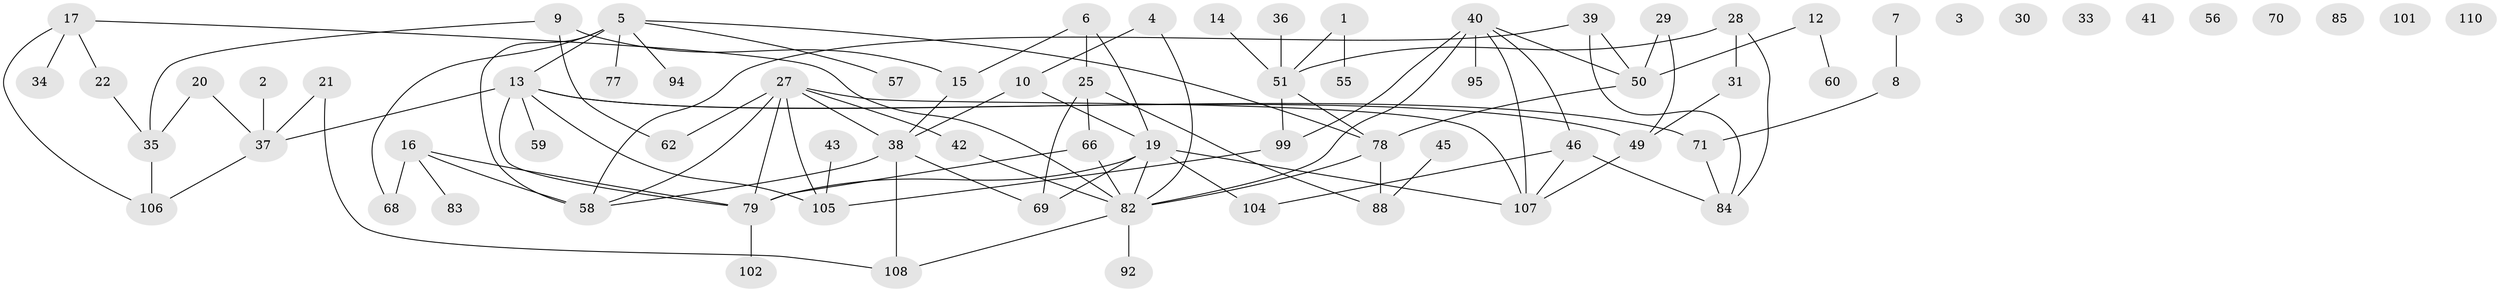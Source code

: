 // original degree distribution, {2: 0.25225225225225223, 1: 0.2072072072072072, 0: 0.07207207207207207, 4: 0.16216216216216217, 5: 0.09009009009009009, 3: 0.1981981981981982, 6: 0.009009009009009009, 7: 0.009009009009009009}
// Generated by graph-tools (version 1.1) at 2025/41/03/06/25 10:41:21]
// undirected, 74 vertices, 100 edges
graph export_dot {
graph [start="1"]
  node [color=gray90,style=filled];
  1 [super="+44"];
  2;
  3;
  4;
  5 [super="+23"];
  6 [super="+91"];
  7;
  8;
  9 [super="+32"];
  10 [super="+11"];
  12 [super="+26"];
  13 [super="+65"];
  14;
  15 [super="+24"];
  16 [super="+18"];
  17 [super="+73"];
  19 [super="+61"];
  20;
  21 [super="+67"];
  22 [super="+48"];
  25 [super="+74"];
  27 [super="+100"];
  28 [super="+103"];
  29;
  30;
  31;
  33;
  34;
  35 [super="+97"];
  36 [super="+47"];
  37 [super="+54"];
  38 [super="+80"];
  39 [super="+96"];
  40 [super="+64"];
  41 [super="+52"];
  42 [super="+89"];
  43;
  45;
  46 [super="+75"];
  49 [super="+63"];
  50 [super="+81"];
  51 [super="+53"];
  55;
  56;
  57;
  58;
  59;
  60;
  62;
  66;
  68 [super="+72"];
  69 [super="+90"];
  70;
  71 [super="+76"];
  77;
  78 [super="+87"];
  79 [super="+86"];
  82 [super="+98"];
  83;
  84;
  85;
  88 [super="+93"];
  92;
  94;
  95;
  99;
  101;
  102 [super="+109"];
  104;
  105 [super="+111"];
  106;
  107;
  108;
  110;
  1 -- 55;
  1 -- 51;
  2 -- 37;
  4 -- 82;
  4 -- 10;
  5 -- 57;
  5 -- 58;
  5 -- 77;
  5 -- 68;
  5 -- 94;
  5 -- 78;
  5 -- 13;
  6 -- 15;
  6 -- 19;
  6 -- 25;
  7 -- 8;
  8 -- 71;
  9 -- 35;
  9 -- 62;
  9 -- 15;
  10 -- 19;
  10 -- 38;
  12 -- 50;
  12 -- 60;
  13 -- 49;
  13 -- 59;
  13 -- 79;
  13 -- 71;
  13 -- 105;
  13 -- 37;
  14 -- 51 [weight=2];
  15 -- 38;
  16 -- 68 [weight=2];
  16 -- 58;
  16 -- 83;
  16 -- 79;
  17 -- 34;
  17 -- 106;
  17 -- 22;
  17 -- 82;
  19 -- 82;
  19 -- 104;
  19 -- 107;
  19 -- 69;
  19 -- 79;
  20 -- 35;
  20 -- 37;
  21 -- 108;
  21 -- 37;
  22 -- 35;
  25 -- 69;
  25 -- 88;
  25 -- 66;
  27 -- 42;
  27 -- 62;
  27 -- 105;
  27 -- 38;
  27 -- 107;
  27 -- 58;
  27 -- 79;
  28 -- 51;
  28 -- 84;
  28 -- 31;
  29 -- 49;
  29 -- 50;
  31 -- 49;
  35 -- 106;
  36 -- 51;
  37 -- 106;
  38 -- 108;
  38 -- 58;
  38 -- 69;
  39 -- 58;
  39 -- 84;
  39 -- 50;
  40 -- 95 [weight=2];
  40 -- 99;
  40 -- 107;
  40 -- 46;
  40 -- 82;
  40 -- 50;
  42 -- 82;
  43 -- 105;
  45 -- 88;
  46 -- 104;
  46 -- 107;
  46 -- 84;
  49 -- 107;
  50 -- 78;
  51 -- 99;
  51 -- 78;
  66 -- 79;
  66 -- 82;
  71 -- 84;
  78 -- 88;
  78 -- 82;
  79 -- 102;
  82 -- 92;
  82 -- 108;
  99 -- 105;
}
